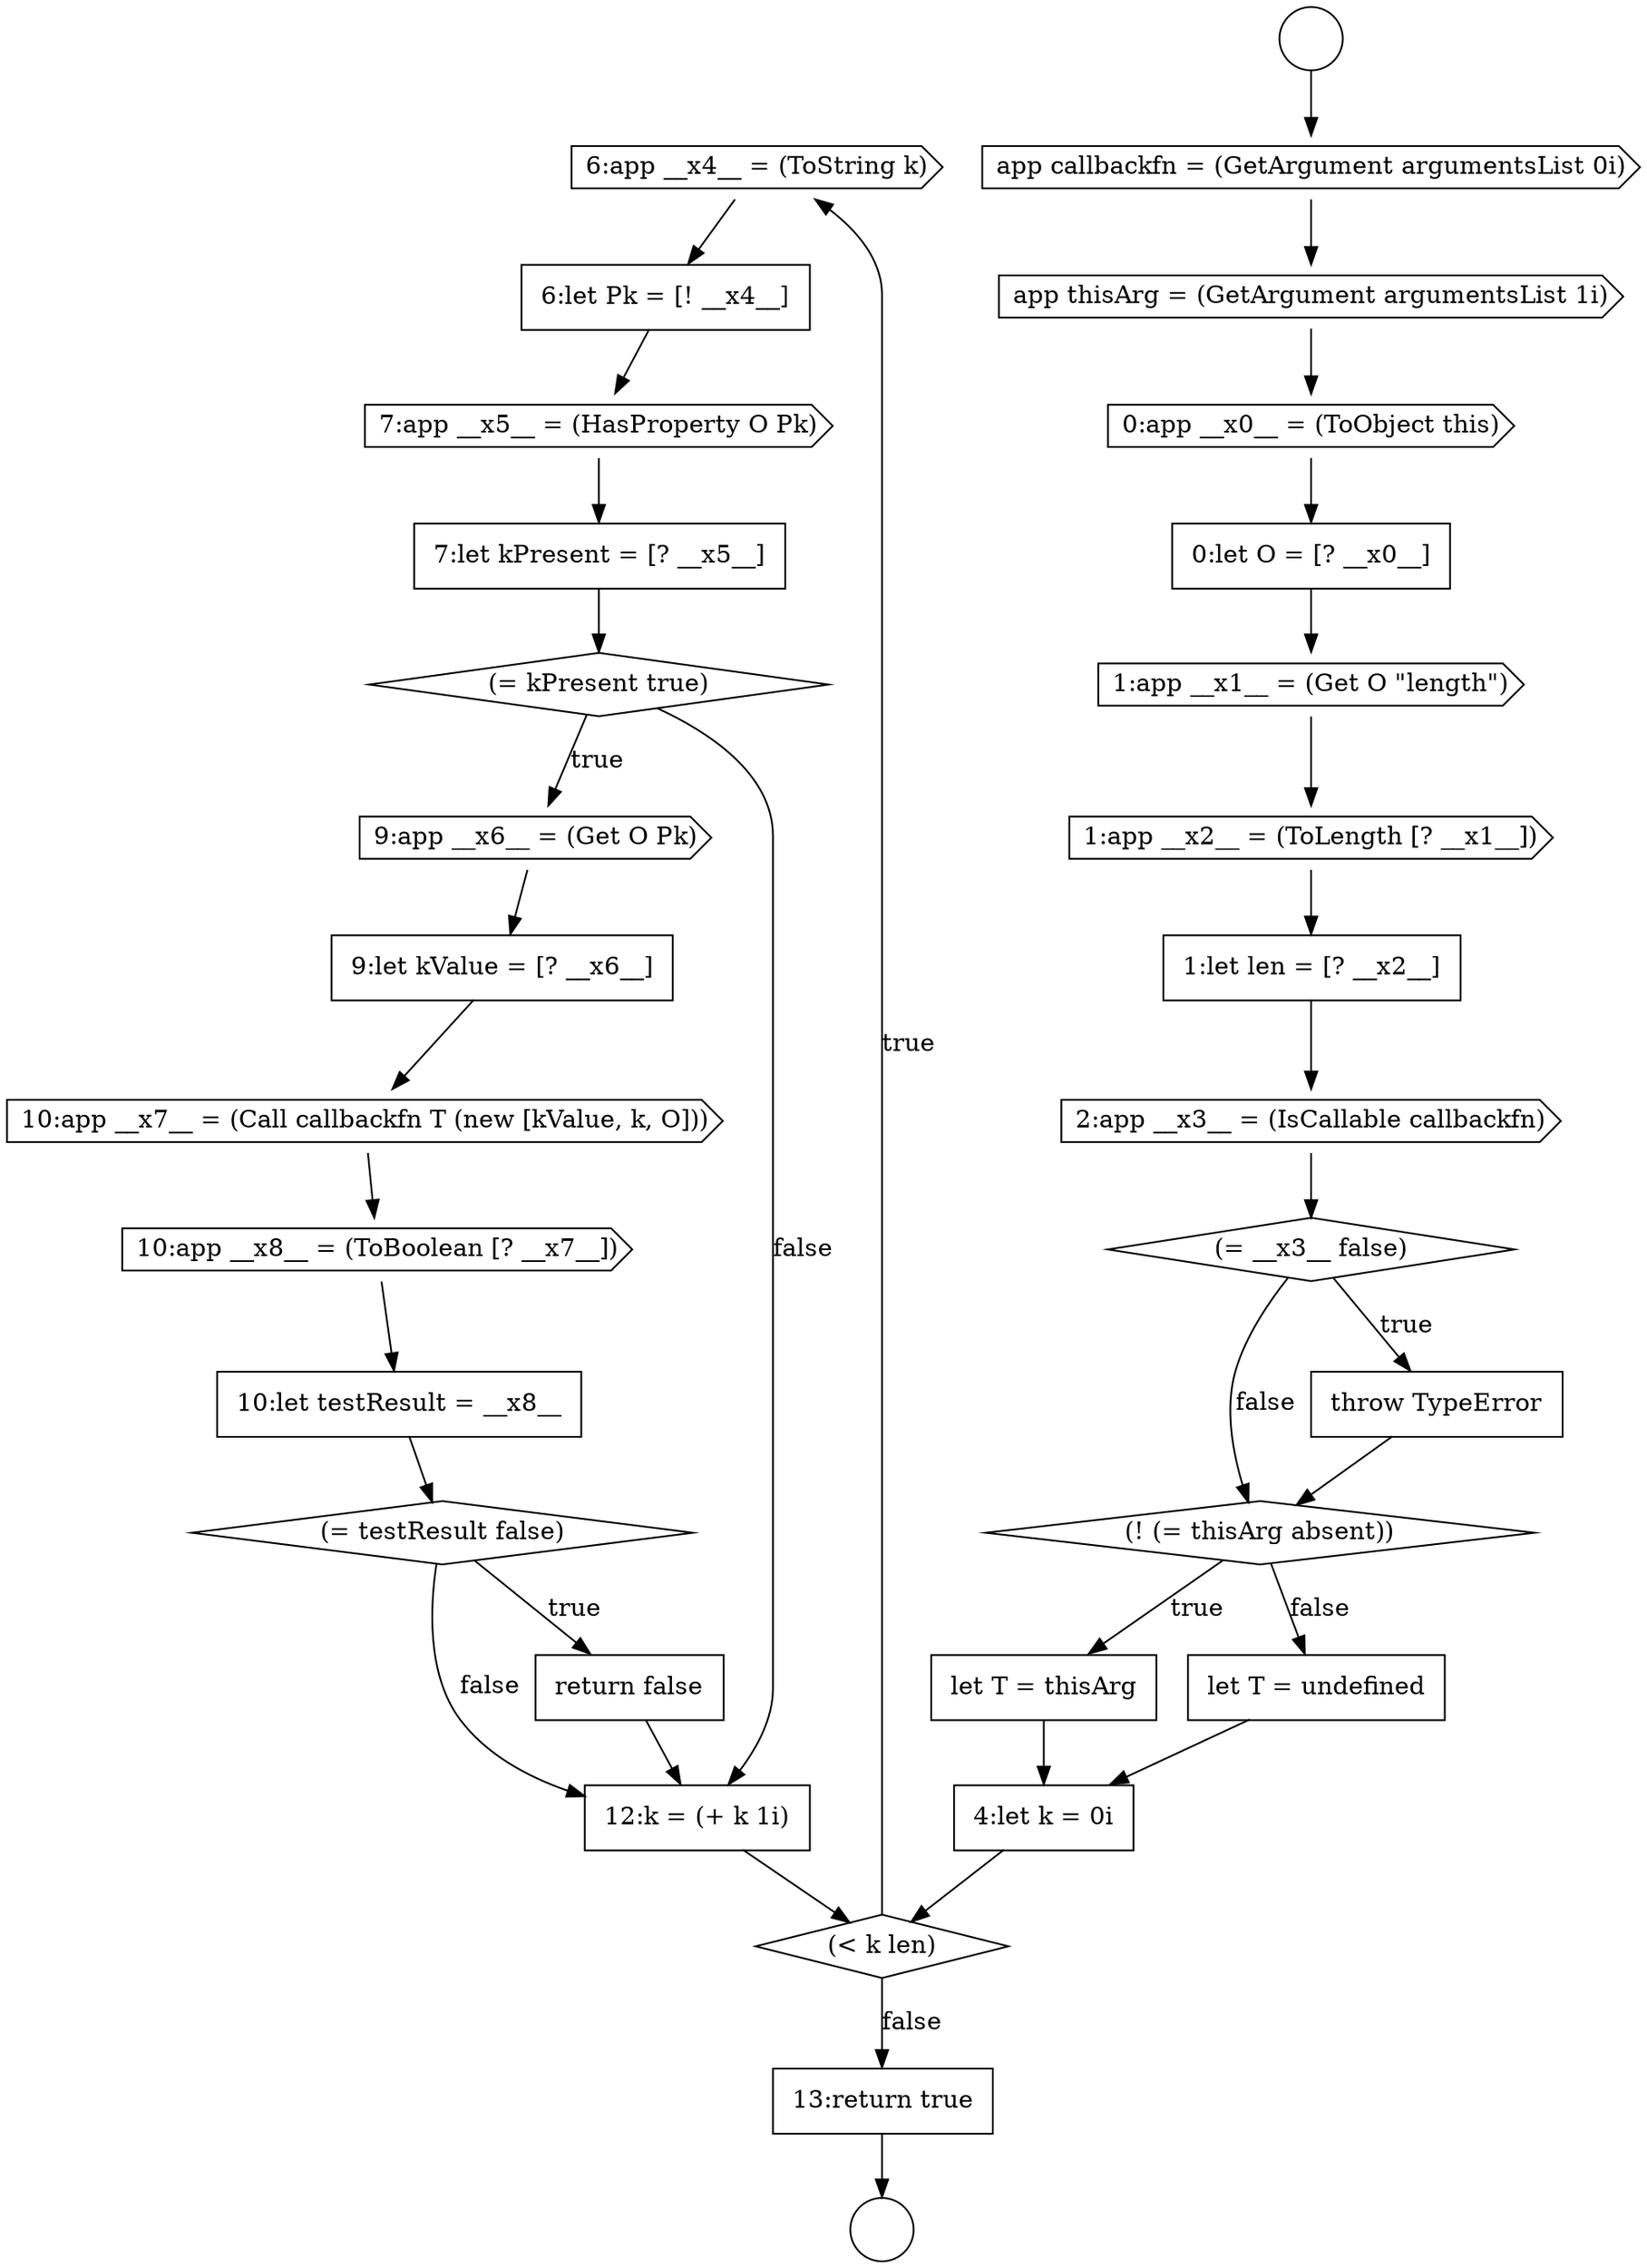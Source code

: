digraph {
  node13672 [shape=cds, label=<<font color="black">6:app __x4__ = (ToString k)</font>> color="black" fillcolor="white" style=filled]
  node13671 [shape=diamond, label=<<font color="black">(&lt; k len)</font>> color="black" fillcolor="white" style=filled]
  node13681 [shape=none, margin=0, label=<<font color="black">
    <table border="0" cellborder="1" cellspacing="0" cellpadding="10">
      <tr><td align="left">10:let testResult = __x8__</td></tr>
    </table>
  </font>> color="black" fillcolor="white" style=filled]
  node13676 [shape=diamond, label=<<font color="black">(= kPresent true)</font>> color="black" fillcolor="white" style=filled]
  node13680 [shape=cds, label=<<font color="black">10:app __x8__ = (ToBoolean [? __x7__])</font>> color="black" fillcolor="white" style=filled]
  node13667 [shape=diamond, label=<<font color="black">(! (= thisArg absent))</font>> color="black" fillcolor="white" style=filled]
  node13685 [shape=none, margin=0, label=<<font color="black">
    <table border="0" cellborder="1" cellspacing="0" cellpadding="10">
      <tr><td align="left">13:return true</td></tr>
    </table>
  </font>> color="black" fillcolor="white" style=filled]
  node13673 [shape=none, margin=0, label=<<font color="black">
    <table border="0" cellborder="1" cellspacing="0" cellpadding="10">
      <tr><td align="left">6:let Pk = [! __x4__]</td></tr>
    </table>
  </font>> color="black" fillcolor="white" style=filled]
  node13670 [shape=none, margin=0, label=<<font color="black">
    <table border="0" cellborder="1" cellspacing="0" cellpadding="10">
      <tr><td align="left">4:let k = 0i</td></tr>
    </table>
  </font>> color="black" fillcolor="white" style=filled]
  node13666 [shape=none, margin=0, label=<<font color="black">
    <table border="0" cellborder="1" cellspacing="0" cellpadding="10">
      <tr><td align="left">throw TypeError</td></tr>
    </table>
  </font>> color="black" fillcolor="white" style=filled]
  node13662 [shape=cds, label=<<font color="black">1:app __x2__ = (ToLength [? __x1__])</font>> color="black" fillcolor="white" style=filled]
  node13677 [shape=cds, label=<<font color="black">9:app __x6__ = (Get O Pk)</font>> color="black" fillcolor="white" style=filled]
  node13674 [shape=cds, label=<<font color="black">7:app __x5__ = (HasProperty O Pk)</font>> color="black" fillcolor="white" style=filled]
  node13678 [shape=none, margin=0, label=<<font color="black">
    <table border="0" cellborder="1" cellspacing="0" cellpadding="10">
      <tr><td align="left">9:let kValue = [? __x6__]</td></tr>
    </table>
  </font>> color="black" fillcolor="white" style=filled]
  node13684 [shape=none, margin=0, label=<<font color="black">
    <table border="0" cellborder="1" cellspacing="0" cellpadding="10">
      <tr><td align="left">12:k = (+ k 1i)</td></tr>
    </table>
  </font>> color="black" fillcolor="white" style=filled]
  node13660 [shape=none, margin=0, label=<<font color="black">
    <table border="0" cellborder="1" cellspacing="0" cellpadding="10">
      <tr><td align="left">0:let O = [? __x0__]</td></tr>
    </table>
  </font>> color="black" fillcolor="white" style=filled]
  node13675 [shape=none, margin=0, label=<<font color="black">
    <table border="0" cellborder="1" cellspacing="0" cellpadding="10">
      <tr><td align="left">7:let kPresent = [? __x5__]</td></tr>
    </table>
  </font>> color="black" fillcolor="white" style=filled]
  node13655 [shape=circle label=" " color="black" fillcolor="white" style=filled]
  node13679 [shape=cds, label=<<font color="black">10:app __x7__ = (Call callbackfn T (new [kValue, k, O]))</font>> color="black" fillcolor="white" style=filled]
  node13664 [shape=cds, label=<<font color="black">2:app __x3__ = (IsCallable callbackfn)</font>> color="black" fillcolor="white" style=filled]
  node13658 [shape=cds, label=<<font color="black">app thisArg = (GetArgument argumentsList 1i)</font>> color="black" fillcolor="white" style=filled]
  node13668 [shape=none, margin=0, label=<<font color="black">
    <table border="0" cellborder="1" cellspacing="0" cellpadding="10">
      <tr><td align="left">let T = thisArg</td></tr>
    </table>
  </font>> color="black" fillcolor="white" style=filled]
  node13683 [shape=none, margin=0, label=<<font color="black">
    <table border="0" cellborder="1" cellspacing="0" cellpadding="10">
      <tr><td align="left">return false</td></tr>
    </table>
  </font>> color="black" fillcolor="white" style=filled]
  node13682 [shape=diamond, label=<<font color="black">(= testResult false)</font>> color="black" fillcolor="white" style=filled]
  node13661 [shape=cds, label=<<font color="black">1:app __x1__ = (Get O &quot;length&quot;)</font>> color="black" fillcolor="white" style=filled]
  node13656 [shape=circle label=" " color="black" fillcolor="white" style=filled]
  node13659 [shape=cds, label=<<font color="black">0:app __x0__ = (ToObject this)</font>> color="black" fillcolor="white" style=filled]
  node13669 [shape=none, margin=0, label=<<font color="black">
    <table border="0" cellborder="1" cellspacing="0" cellpadding="10">
      <tr><td align="left">let T = undefined</td></tr>
    </table>
  </font>> color="black" fillcolor="white" style=filled]
  node13665 [shape=diamond, label=<<font color="black">(= __x3__ false)</font>> color="black" fillcolor="white" style=filled]
  node13663 [shape=none, margin=0, label=<<font color="black">
    <table border="0" cellborder="1" cellspacing="0" cellpadding="10">
      <tr><td align="left">1:let len = [? __x2__]</td></tr>
    </table>
  </font>> color="black" fillcolor="white" style=filled]
  node13657 [shape=cds, label=<<font color="black">app callbackfn = (GetArgument argumentsList 0i)</font>> color="black" fillcolor="white" style=filled]
  node13670 -> node13671 [ color="black"]
  node13680 -> node13681 [ color="black"]
  node13673 -> node13674 [ color="black"]
  node13681 -> node13682 [ color="black"]
  node13683 -> node13684 [ color="black"]
  node13685 -> node13656 [ color="black"]
  node13669 -> node13670 [ color="black"]
  node13674 -> node13675 [ color="black"]
  node13657 -> node13658 [ color="black"]
  node13666 -> node13667 [ color="black"]
  node13662 -> node13663 [ color="black"]
  node13671 -> node13672 [label=<<font color="black">true</font>> color="black"]
  node13671 -> node13685 [label=<<font color="black">false</font>> color="black"]
  node13676 -> node13677 [label=<<font color="black">true</font>> color="black"]
  node13676 -> node13684 [label=<<font color="black">false</font>> color="black"]
  node13667 -> node13668 [label=<<font color="black">true</font>> color="black"]
  node13667 -> node13669 [label=<<font color="black">false</font>> color="black"]
  node13677 -> node13678 [ color="black"]
  node13679 -> node13680 [ color="black"]
  node13665 -> node13666 [label=<<font color="black">true</font>> color="black"]
  node13665 -> node13667 [label=<<font color="black">false</font>> color="black"]
  node13659 -> node13660 [ color="black"]
  node13675 -> node13676 [ color="black"]
  node13658 -> node13659 [ color="black"]
  node13660 -> node13661 [ color="black"]
  node13664 -> node13665 [ color="black"]
  node13678 -> node13679 [ color="black"]
  node13655 -> node13657 [ color="black"]
  node13668 -> node13670 [ color="black"]
  node13672 -> node13673 [ color="black"]
  node13682 -> node13683 [label=<<font color="black">true</font>> color="black"]
  node13682 -> node13684 [label=<<font color="black">false</font>> color="black"]
  node13684 -> node13671 [ color="black"]
  node13661 -> node13662 [ color="black"]
  node13663 -> node13664 [ color="black"]
}
